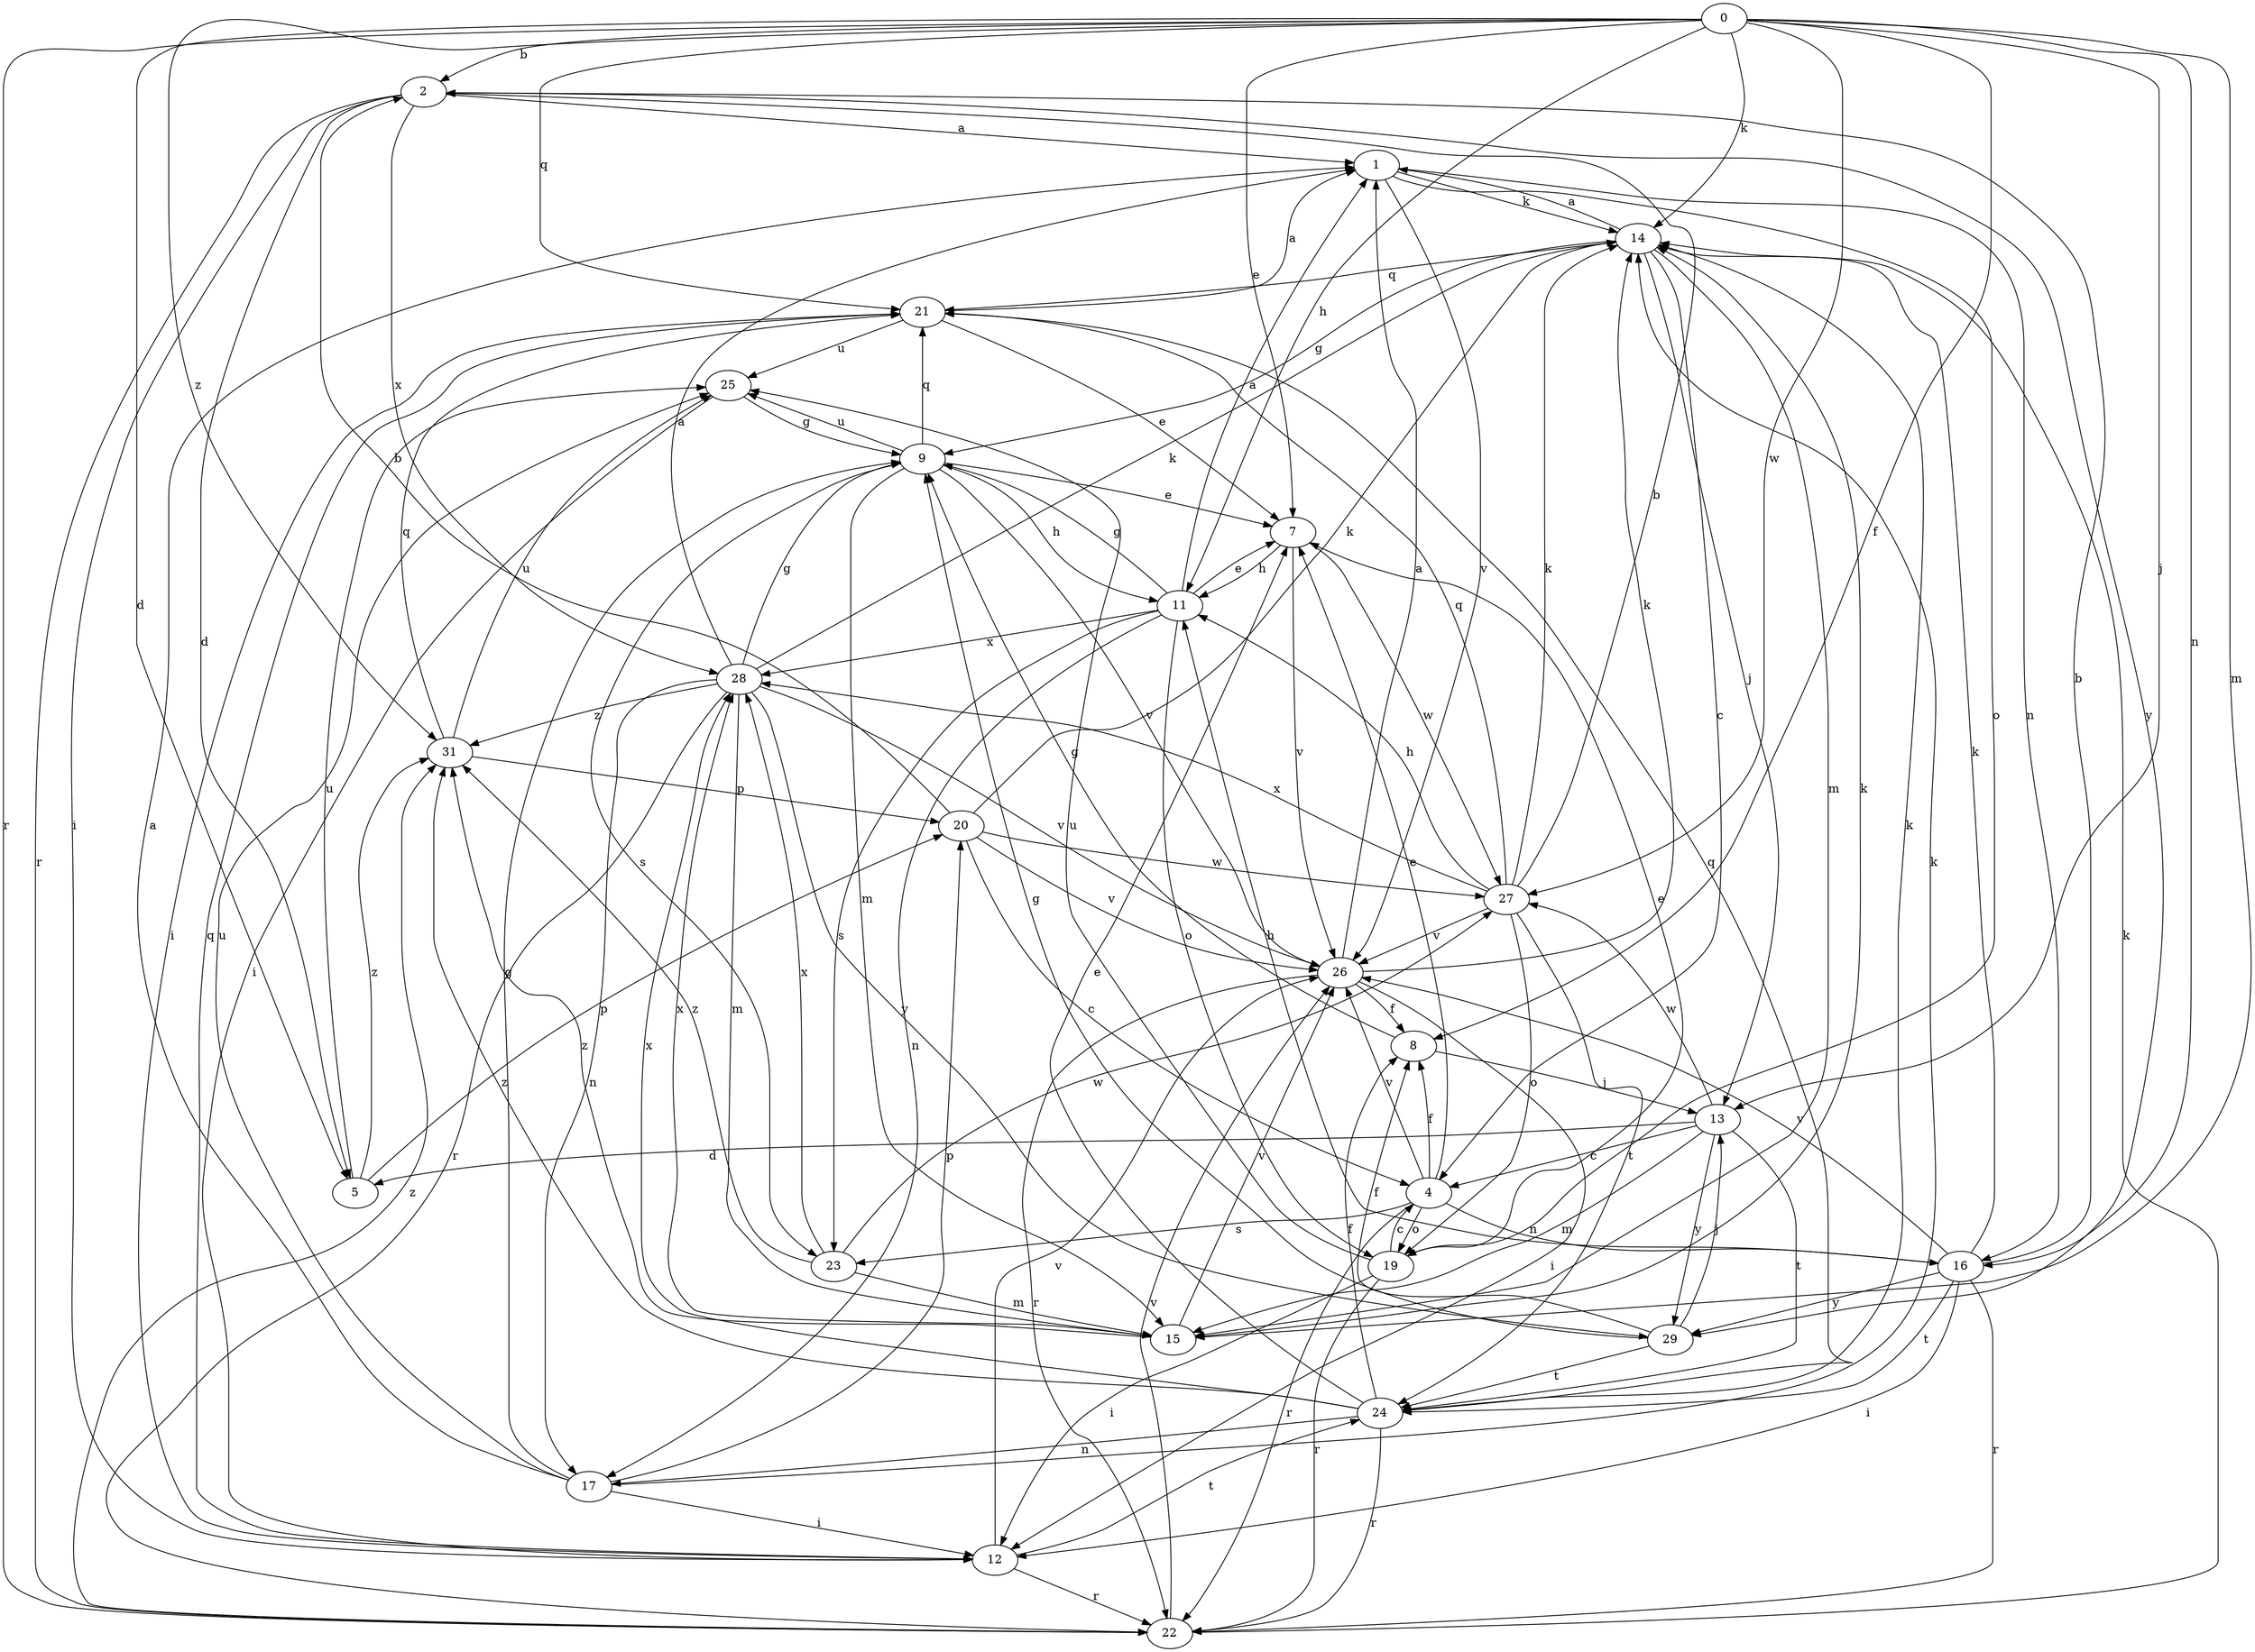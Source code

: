 strict digraph  {
0;
1;
2;
4;
5;
7;
8;
9;
11;
12;
13;
14;
15;
16;
17;
19;
20;
21;
22;
23;
24;
25;
26;
27;
28;
29;
31;
0 -> 2  [label=b];
0 -> 5  [label=d];
0 -> 7  [label=e];
0 -> 8  [label=f];
0 -> 11  [label=h];
0 -> 13  [label=j];
0 -> 14  [label=k];
0 -> 15  [label=m];
0 -> 16  [label=n];
0 -> 21  [label=q];
0 -> 22  [label=r];
0 -> 27  [label=w];
0 -> 31  [label=z];
1 -> 14  [label=k];
1 -> 16  [label=n];
1 -> 19  [label=o];
1 -> 26  [label=v];
2 -> 1  [label=a];
2 -> 5  [label=d];
2 -> 12  [label=i];
2 -> 22  [label=r];
2 -> 28  [label=x];
2 -> 29  [label=y];
4 -> 7  [label=e];
4 -> 8  [label=f];
4 -> 16  [label=n];
4 -> 19  [label=o];
4 -> 22  [label=r];
4 -> 23  [label=s];
4 -> 26  [label=v];
5 -> 20  [label=p];
5 -> 25  [label=u];
5 -> 31  [label=z];
7 -> 11  [label=h];
7 -> 26  [label=v];
7 -> 27  [label=w];
8 -> 9  [label=g];
8 -> 13  [label=j];
9 -> 7  [label=e];
9 -> 11  [label=h];
9 -> 15  [label=m];
9 -> 21  [label=q];
9 -> 23  [label=s];
9 -> 25  [label=u];
9 -> 26  [label=v];
11 -> 1  [label=a];
11 -> 7  [label=e];
11 -> 9  [label=g];
11 -> 17  [label=n];
11 -> 19  [label=o];
11 -> 23  [label=s];
11 -> 28  [label=x];
12 -> 21  [label=q];
12 -> 22  [label=r];
12 -> 24  [label=t];
12 -> 26  [label=v];
13 -> 4  [label=c];
13 -> 5  [label=d];
13 -> 15  [label=m];
13 -> 24  [label=t];
13 -> 27  [label=w];
13 -> 29  [label=y];
14 -> 1  [label=a];
14 -> 4  [label=c];
14 -> 9  [label=g];
14 -> 13  [label=j];
14 -> 15  [label=m];
14 -> 21  [label=q];
15 -> 14  [label=k];
15 -> 26  [label=v];
15 -> 28  [label=x];
15 -> 31  [label=z];
16 -> 2  [label=b];
16 -> 11  [label=h];
16 -> 12  [label=i];
16 -> 14  [label=k];
16 -> 22  [label=r];
16 -> 24  [label=t];
16 -> 26  [label=v];
16 -> 29  [label=y];
17 -> 1  [label=a];
17 -> 9  [label=g];
17 -> 12  [label=i];
17 -> 14  [label=k];
17 -> 20  [label=p];
17 -> 25  [label=u];
19 -> 4  [label=c];
19 -> 7  [label=e];
19 -> 12  [label=i];
19 -> 22  [label=r];
19 -> 25  [label=u];
20 -> 2  [label=b];
20 -> 4  [label=c];
20 -> 14  [label=k];
20 -> 26  [label=v];
20 -> 27  [label=w];
21 -> 1  [label=a];
21 -> 7  [label=e];
21 -> 12  [label=i];
21 -> 25  [label=u];
22 -> 14  [label=k];
22 -> 26  [label=v];
22 -> 31  [label=z];
23 -> 15  [label=m];
23 -> 27  [label=w];
23 -> 28  [label=x];
23 -> 31  [label=z];
24 -> 7  [label=e];
24 -> 8  [label=f];
24 -> 14  [label=k];
24 -> 17  [label=n];
24 -> 21  [label=q];
24 -> 22  [label=r];
24 -> 28  [label=x];
24 -> 31  [label=z];
25 -> 9  [label=g];
25 -> 12  [label=i];
26 -> 1  [label=a];
26 -> 8  [label=f];
26 -> 12  [label=i];
26 -> 14  [label=k];
26 -> 22  [label=r];
27 -> 2  [label=b];
27 -> 11  [label=h];
27 -> 14  [label=k];
27 -> 19  [label=o];
27 -> 21  [label=q];
27 -> 24  [label=t];
27 -> 26  [label=v];
27 -> 28  [label=x];
28 -> 1  [label=a];
28 -> 9  [label=g];
28 -> 14  [label=k];
28 -> 15  [label=m];
28 -> 17  [label=n];
28 -> 22  [label=r];
28 -> 26  [label=v];
28 -> 29  [label=y];
28 -> 31  [label=z];
29 -> 8  [label=f];
29 -> 9  [label=g];
29 -> 13  [label=j];
29 -> 24  [label=t];
31 -> 20  [label=p];
31 -> 21  [label=q];
31 -> 25  [label=u];
}

